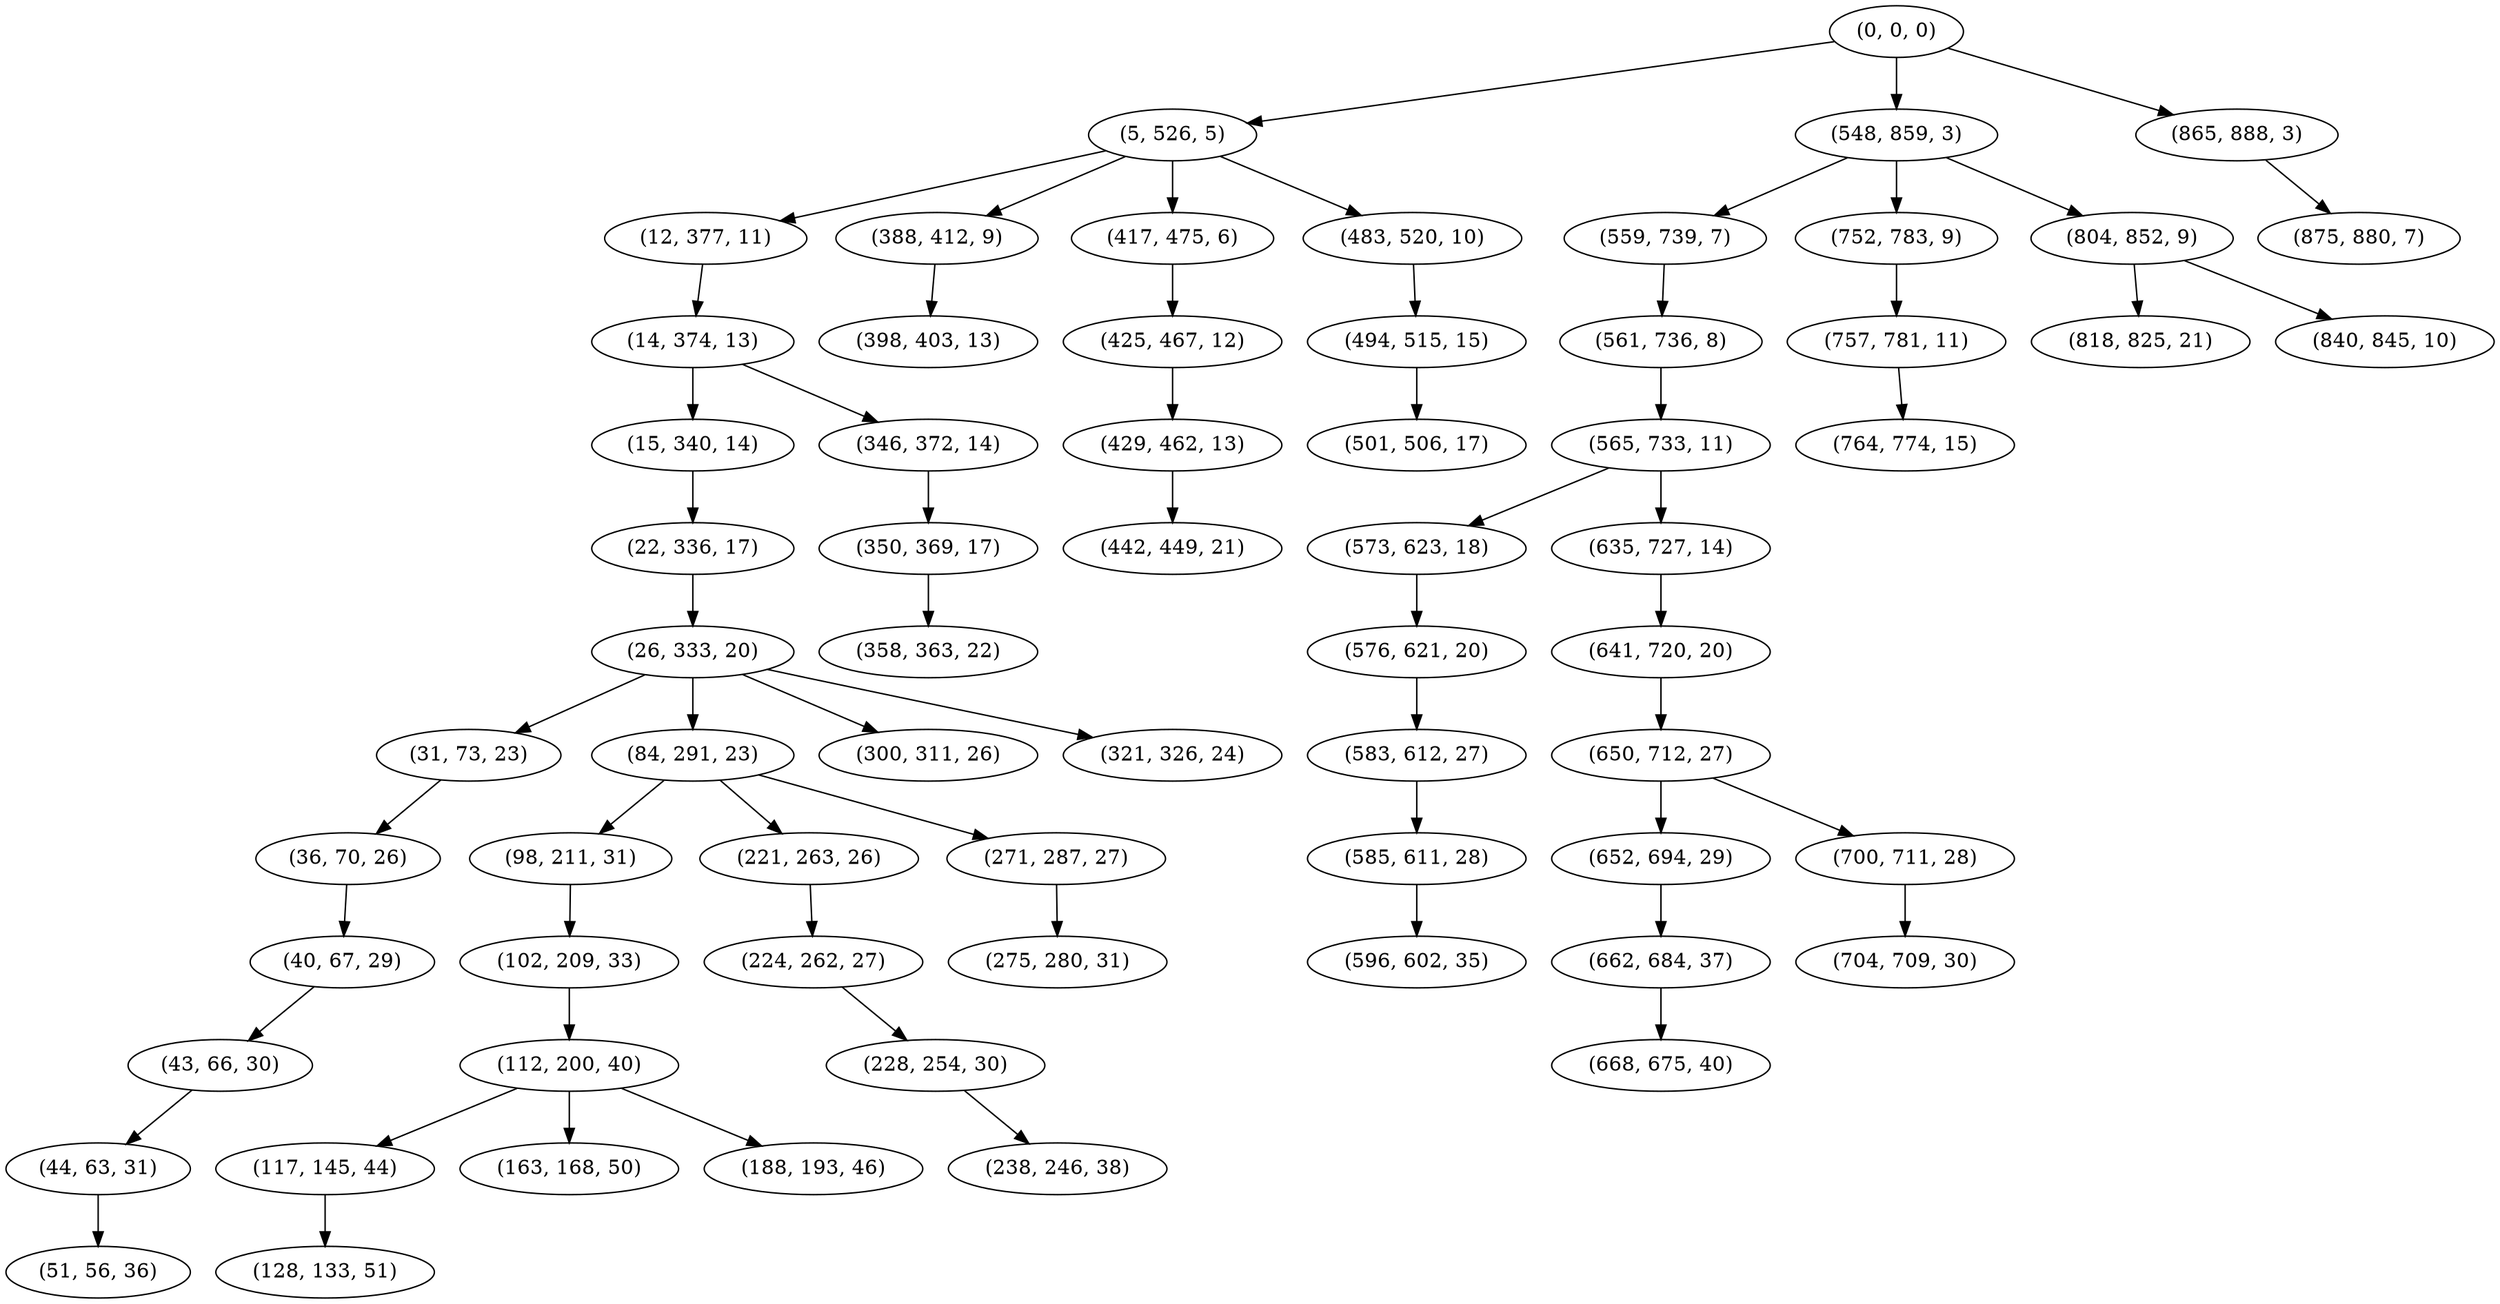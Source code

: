 digraph tree {
    "(0, 0, 0)";
    "(5, 526, 5)";
    "(12, 377, 11)";
    "(14, 374, 13)";
    "(15, 340, 14)";
    "(22, 336, 17)";
    "(26, 333, 20)";
    "(31, 73, 23)";
    "(36, 70, 26)";
    "(40, 67, 29)";
    "(43, 66, 30)";
    "(44, 63, 31)";
    "(51, 56, 36)";
    "(84, 291, 23)";
    "(98, 211, 31)";
    "(102, 209, 33)";
    "(112, 200, 40)";
    "(117, 145, 44)";
    "(128, 133, 51)";
    "(163, 168, 50)";
    "(188, 193, 46)";
    "(221, 263, 26)";
    "(224, 262, 27)";
    "(228, 254, 30)";
    "(238, 246, 38)";
    "(271, 287, 27)";
    "(275, 280, 31)";
    "(300, 311, 26)";
    "(321, 326, 24)";
    "(346, 372, 14)";
    "(350, 369, 17)";
    "(358, 363, 22)";
    "(388, 412, 9)";
    "(398, 403, 13)";
    "(417, 475, 6)";
    "(425, 467, 12)";
    "(429, 462, 13)";
    "(442, 449, 21)";
    "(483, 520, 10)";
    "(494, 515, 15)";
    "(501, 506, 17)";
    "(548, 859, 3)";
    "(559, 739, 7)";
    "(561, 736, 8)";
    "(565, 733, 11)";
    "(573, 623, 18)";
    "(576, 621, 20)";
    "(583, 612, 27)";
    "(585, 611, 28)";
    "(596, 602, 35)";
    "(635, 727, 14)";
    "(641, 720, 20)";
    "(650, 712, 27)";
    "(652, 694, 29)";
    "(662, 684, 37)";
    "(668, 675, 40)";
    "(700, 711, 28)";
    "(704, 709, 30)";
    "(752, 783, 9)";
    "(757, 781, 11)";
    "(764, 774, 15)";
    "(804, 852, 9)";
    "(818, 825, 21)";
    "(840, 845, 10)";
    "(865, 888, 3)";
    "(875, 880, 7)";
    "(0, 0, 0)" -> "(5, 526, 5)";
    "(0, 0, 0)" -> "(548, 859, 3)";
    "(0, 0, 0)" -> "(865, 888, 3)";
    "(5, 526, 5)" -> "(12, 377, 11)";
    "(5, 526, 5)" -> "(388, 412, 9)";
    "(5, 526, 5)" -> "(417, 475, 6)";
    "(5, 526, 5)" -> "(483, 520, 10)";
    "(12, 377, 11)" -> "(14, 374, 13)";
    "(14, 374, 13)" -> "(15, 340, 14)";
    "(14, 374, 13)" -> "(346, 372, 14)";
    "(15, 340, 14)" -> "(22, 336, 17)";
    "(22, 336, 17)" -> "(26, 333, 20)";
    "(26, 333, 20)" -> "(31, 73, 23)";
    "(26, 333, 20)" -> "(84, 291, 23)";
    "(26, 333, 20)" -> "(300, 311, 26)";
    "(26, 333, 20)" -> "(321, 326, 24)";
    "(31, 73, 23)" -> "(36, 70, 26)";
    "(36, 70, 26)" -> "(40, 67, 29)";
    "(40, 67, 29)" -> "(43, 66, 30)";
    "(43, 66, 30)" -> "(44, 63, 31)";
    "(44, 63, 31)" -> "(51, 56, 36)";
    "(84, 291, 23)" -> "(98, 211, 31)";
    "(84, 291, 23)" -> "(221, 263, 26)";
    "(84, 291, 23)" -> "(271, 287, 27)";
    "(98, 211, 31)" -> "(102, 209, 33)";
    "(102, 209, 33)" -> "(112, 200, 40)";
    "(112, 200, 40)" -> "(117, 145, 44)";
    "(112, 200, 40)" -> "(163, 168, 50)";
    "(112, 200, 40)" -> "(188, 193, 46)";
    "(117, 145, 44)" -> "(128, 133, 51)";
    "(221, 263, 26)" -> "(224, 262, 27)";
    "(224, 262, 27)" -> "(228, 254, 30)";
    "(228, 254, 30)" -> "(238, 246, 38)";
    "(271, 287, 27)" -> "(275, 280, 31)";
    "(346, 372, 14)" -> "(350, 369, 17)";
    "(350, 369, 17)" -> "(358, 363, 22)";
    "(388, 412, 9)" -> "(398, 403, 13)";
    "(417, 475, 6)" -> "(425, 467, 12)";
    "(425, 467, 12)" -> "(429, 462, 13)";
    "(429, 462, 13)" -> "(442, 449, 21)";
    "(483, 520, 10)" -> "(494, 515, 15)";
    "(494, 515, 15)" -> "(501, 506, 17)";
    "(548, 859, 3)" -> "(559, 739, 7)";
    "(548, 859, 3)" -> "(752, 783, 9)";
    "(548, 859, 3)" -> "(804, 852, 9)";
    "(559, 739, 7)" -> "(561, 736, 8)";
    "(561, 736, 8)" -> "(565, 733, 11)";
    "(565, 733, 11)" -> "(573, 623, 18)";
    "(565, 733, 11)" -> "(635, 727, 14)";
    "(573, 623, 18)" -> "(576, 621, 20)";
    "(576, 621, 20)" -> "(583, 612, 27)";
    "(583, 612, 27)" -> "(585, 611, 28)";
    "(585, 611, 28)" -> "(596, 602, 35)";
    "(635, 727, 14)" -> "(641, 720, 20)";
    "(641, 720, 20)" -> "(650, 712, 27)";
    "(650, 712, 27)" -> "(652, 694, 29)";
    "(650, 712, 27)" -> "(700, 711, 28)";
    "(652, 694, 29)" -> "(662, 684, 37)";
    "(662, 684, 37)" -> "(668, 675, 40)";
    "(700, 711, 28)" -> "(704, 709, 30)";
    "(752, 783, 9)" -> "(757, 781, 11)";
    "(757, 781, 11)" -> "(764, 774, 15)";
    "(804, 852, 9)" -> "(818, 825, 21)";
    "(804, 852, 9)" -> "(840, 845, 10)";
    "(865, 888, 3)" -> "(875, 880, 7)";
}
